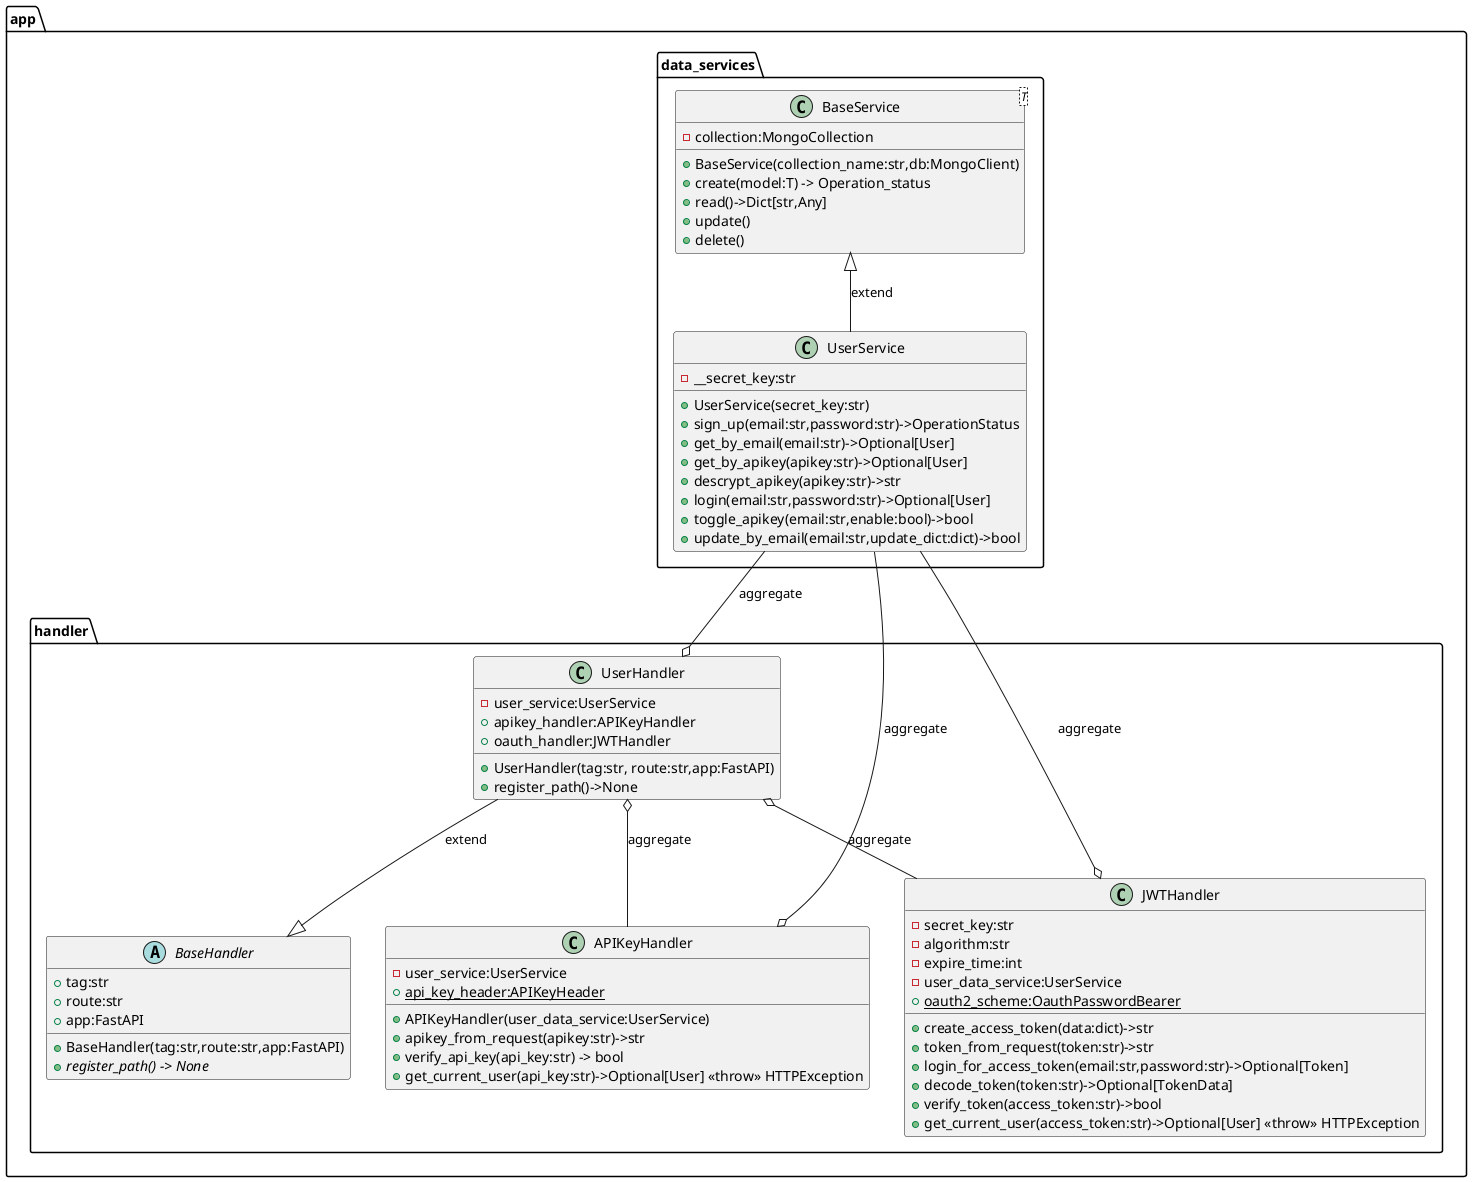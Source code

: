 @startuml "BaseService diagram"

package app.data_services{
    class BaseService <T> {
        - collection:MongoCollection
        + BaseService(collection_name:str,db:MongoClient)
        + create(model:T) -> Operation_status
        + read()->Dict[str,Any]
        + update()
        + delete()
    }

    class UserService{
        - __secret_key:str
        + UserService(secret_key:str)
        + sign_up(email:str,password:str)->OperationStatus
        + get_by_email(email:str)->Optional[User]
        + get_by_apikey(apikey:str)->Optional[User]
        + descrypt_apikey(apikey:str)->str
        + login(email:str,password:str)->Optional[User]
        + toggle_apikey(email:str,enable:bool)->bool
        + update_by_email(email:str,update_dict:dict)->bool
    }
}


package app.handler{

    abstract class BaseHandler{
        + tag:str
        + route:str
        + app:FastAPI

        + BaseHandler(tag:str,route:str,app:FastAPI)
        + {abstract} register_path() -> None
    }

    class UserHandler{
        - user_service:UserService
        + apikey_handler:APIKeyHandler
        + oauth_handler:JWTHandler
        + UserHandler(tag:str, route:str,app:FastAPI)
        + register_path()->None
    }


    class APIKeyHandler{
        - user_service:UserService
        + {static} api_key_header:APIKeyHeader 
        + APIKeyHandler(user_data_service:UserService)
        + apikey_from_request(apikey:str)->str
        + verify_api_key(api_key:str) -> bool
        + get_current_user(api_key:str)->Optional[User] <<throw>> HTTPException
    }

    class JWTHandler{
        - secret_key:str
        - algorithm:str
        - expire_time:int
        - user_data_service:UserService
        + {static} oauth2_scheme:OauthPasswordBearer
        + create_access_token(data:dict)->str
        + token_from_request(token:str)->str
        + login_for_access_token(email:str,password:str)->Optional[Token]
        + decode_token(token:str)->Optional[TokenData]
        + verify_token(access_token:str)->bool
        + get_current_user(access_token:str)->Optional[User] <<throw>> HTTPException

    }
}


BaseService <|-- UserService: extend
UserHandler --|> BaseHandler: extend
UserHandler o-- APIKeyHandler:aggregate
UserHandler o-- JWTHandler:aggregate
UserService --o UserHandler:aggregate
UserService --o APIKeyHandler: aggregate
UserService --o JWTHandler:aggregate


@enduml